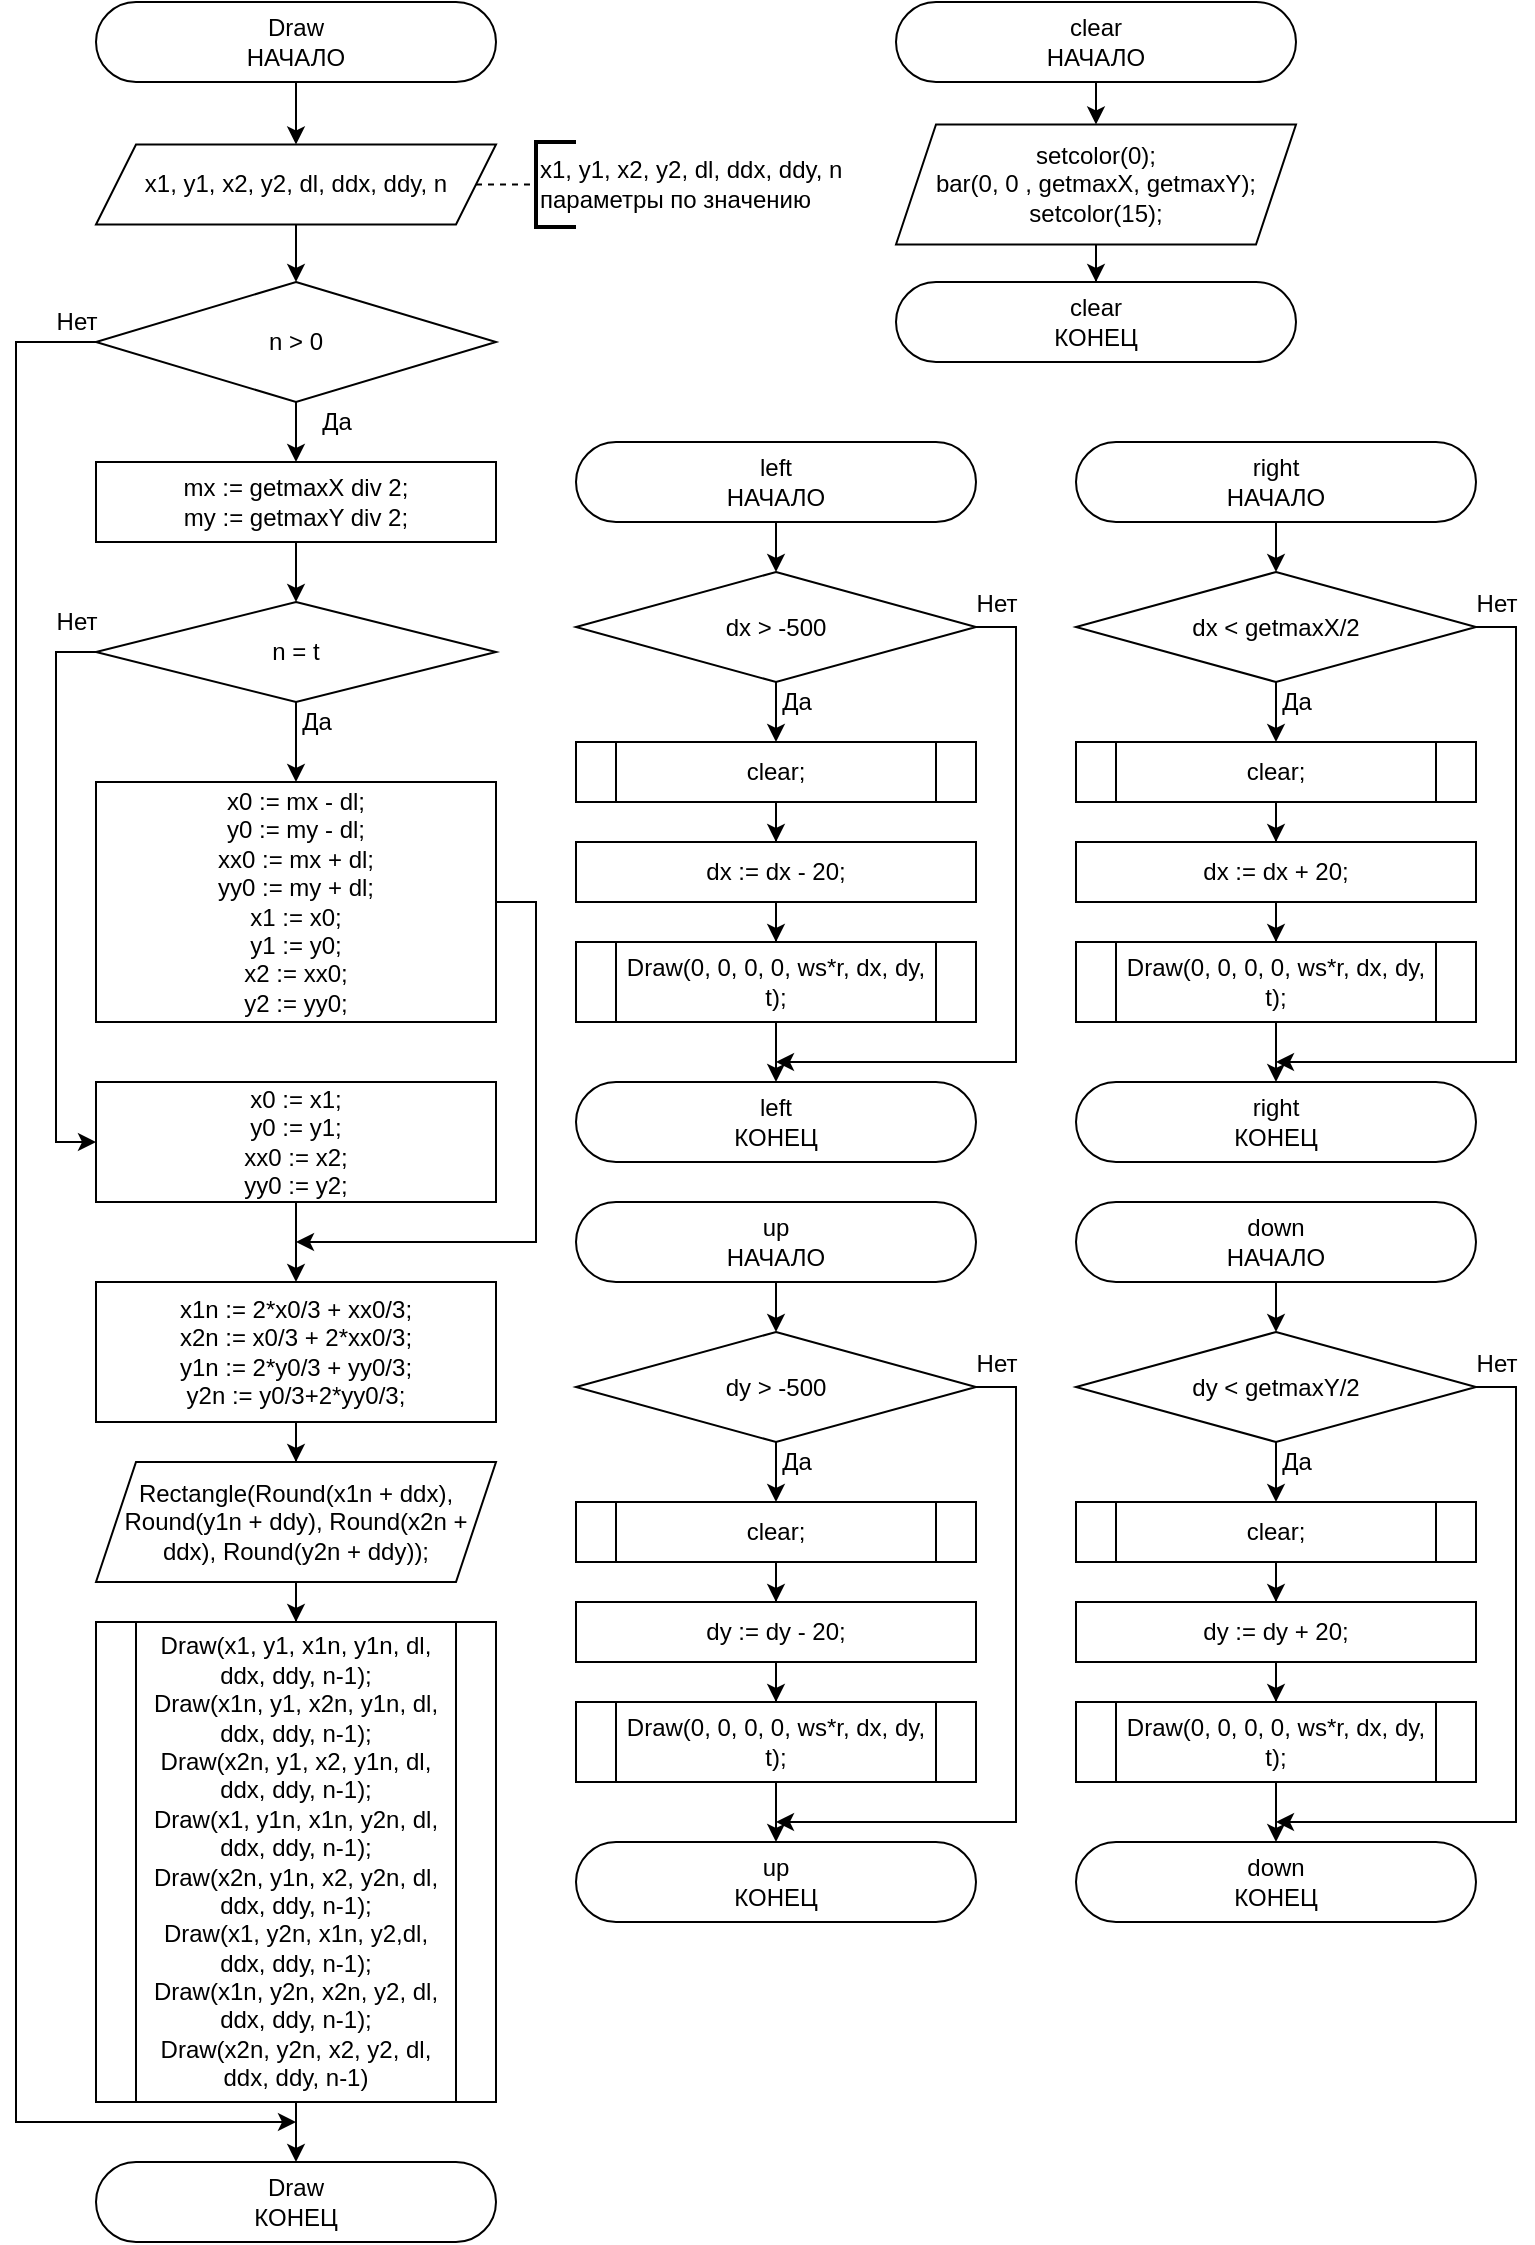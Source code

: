 <mxfile version="14.5.3" type="device"><diagram id="C5RBs43oDa-KdzZeNtuy" name="Page-1"><mxGraphModel dx="1102" dy="614" grid="1" gridSize="10" guides="1" tooltips="1" connect="1" arrows="1" fold="1" page="1" pageScale="1" pageWidth="827" pageHeight="1169" math="0" shadow="0"><root><mxCell id="WIyWlLk6GJQsqaUBKTNV-0"/><mxCell id="WIyWlLk6GJQsqaUBKTNV-1" parent="WIyWlLk6GJQsqaUBKTNV-0"/><mxCell id="2htPpGdkUqzh-89bZTGP-4" value="" style="edgeStyle=orthogonalEdgeStyle;rounded=0;orthogonalLoop=1;jettySize=auto;html=1;fontSize=12;" edge="1" parent="WIyWlLk6GJQsqaUBKTNV-1" source="2htPpGdkUqzh-89bZTGP-0" target="2htPpGdkUqzh-89bZTGP-1"><mxGeometry relative="1" as="geometry"/></mxCell><mxCell id="2htPpGdkUqzh-89bZTGP-0" value="Draw&lt;br style=&quot;font-size: 12px;&quot;&gt;НАЧАЛО" style="rounded=1;whiteSpace=wrap;html=1;arcSize=50;strokeWidth=1;fontSize=12;" vertex="1" parent="WIyWlLk6GJQsqaUBKTNV-1"><mxGeometry x="80" y="40" width="200" height="40" as="geometry"/></mxCell><mxCell id="2htPpGdkUqzh-89bZTGP-6" value="" style="edgeStyle=orthogonalEdgeStyle;rounded=0;orthogonalLoop=1;jettySize=auto;html=1;fontSize=12;" edge="1" parent="WIyWlLk6GJQsqaUBKTNV-1" source="2htPpGdkUqzh-89bZTGP-1" target="2htPpGdkUqzh-89bZTGP-5"><mxGeometry relative="1" as="geometry"/></mxCell><mxCell id="2htPpGdkUqzh-89bZTGP-1" value="x1, y1, x2, y2, dl, ddx, ddy, n" style="shape=parallelogram;perimeter=parallelogramPerimeter;whiteSpace=wrap;html=1;fixedSize=1;fontSize=12;" vertex="1" parent="WIyWlLk6GJQsqaUBKTNV-1"><mxGeometry x="80" y="111.25" width="200" height="40" as="geometry"/></mxCell><mxCell id="2htPpGdkUqzh-89bZTGP-2" value="" style="endArrow=none;dashed=1;html=1;exitX=1;exitY=0.5;exitDx=0;exitDy=0;fontSize=12;" edge="1" parent="WIyWlLk6GJQsqaUBKTNV-1"><mxGeometry width="50" height="50" relative="1" as="geometry"><mxPoint x="270" y="131.25" as="sourcePoint"/><mxPoint x="300" y="131.25" as="targetPoint"/></mxGeometry></mxCell><mxCell id="2htPpGdkUqzh-89bZTGP-3" value="x1, y1, x2, y2, dl, ddx, ddy, n&lt;br style=&quot;font-size: 12px;&quot;&gt;параметры по значению" style="strokeWidth=2;html=1;shape=mxgraph.flowchart.annotation_1;align=left;pointerEvents=1;fontSize=12;" vertex="1" parent="WIyWlLk6GJQsqaUBKTNV-1"><mxGeometry x="300" y="110" width="20" height="42.5" as="geometry"/></mxCell><mxCell id="2htPpGdkUqzh-89bZTGP-8" value="Да" style="edgeStyle=orthogonalEdgeStyle;rounded=0;orthogonalLoop=1;jettySize=auto;html=1;fontSize=12;" edge="1" parent="WIyWlLk6GJQsqaUBKTNV-1" source="2htPpGdkUqzh-89bZTGP-5" target="2htPpGdkUqzh-89bZTGP-7"><mxGeometry x="0.2" y="20" relative="1" as="geometry"><mxPoint as="offset"/></mxGeometry></mxCell><mxCell id="2htPpGdkUqzh-89bZTGP-26" value="Нет" style="edgeStyle=orthogonalEdgeStyle;rounded=0;orthogonalLoop=1;jettySize=auto;html=1;fontSize=12;exitX=0;exitY=0.5;exitDx=0;exitDy=0;" edge="1" parent="WIyWlLk6GJQsqaUBKTNV-1" source="2htPpGdkUqzh-89bZTGP-5"><mxGeometry x="-0.981" y="-10" relative="1" as="geometry"><mxPoint x="180" y="1100" as="targetPoint"/><Array as="points"><mxPoint x="40" y="210"/><mxPoint x="40" y="1100"/></Array><mxPoint as="offset"/></mxGeometry></mxCell><mxCell id="2htPpGdkUqzh-89bZTGP-5" value="n &amp;gt; 0" style="rhombus;whiteSpace=wrap;html=1;fontSize=12;" vertex="1" parent="WIyWlLk6GJQsqaUBKTNV-1"><mxGeometry x="80" y="180" width="200" height="60" as="geometry"/></mxCell><mxCell id="2htPpGdkUqzh-89bZTGP-10" value="" style="edgeStyle=orthogonalEdgeStyle;rounded=0;orthogonalLoop=1;jettySize=auto;html=1;fontSize=12;" edge="1" parent="WIyWlLk6GJQsqaUBKTNV-1" source="2htPpGdkUqzh-89bZTGP-7" target="2htPpGdkUqzh-89bZTGP-9"><mxGeometry relative="1" as="geometry"/></mxCell><mxCell id="2htPpGdkUqzh-89bZTGP-7" value="mx := getmaxX div 2;&#10;my := getmaxY div 2;" style="whiteSpace=wrap;html=1;fontSize=12;" vertex="1" parent="WIyWlLk6GJQsqaUBKTNV-1"><mxGeometry x="80" y="270" width="200" height="40" as="geometry"/></mxCell><mxCell id="2htPpGdkUqzh-89bZTGP-12" value="Да" style="edgeStyle=orthogonalEdgeStyle;rounded=0;orthogonalLoop=1;jettySize=auto;html=1;fontSize=12;" edge="1" parent="WIyWlLk6GJQsqaUBKTNV-1" source="2htPpGdkUqzh-89bZTGP-9" target="2htPpGdkUqzh-89bZTGP-11"><mxGeometry x="-0.5" y="10" relative="1" as="geometry"><mxPoint as="offset"/></mxGeometry></mxCell><mxCell id="2htPpGdkUqzh-89bZTGP-14" value="Нет" style="edgeStyle=orthogonalEdgeStyle;rounded=0;orthogonalLoop=1;jettySize=auto;html=1;fontSize=12;exitX=0;exitY=0.5;exitDx=0;exitDy=0;entryX=0;entryY=0.5;entryDx=0;entryDy=0;" edge="1" parent="WIyWlLk6GJQsqaUBKTNV-1" source="2htPpGdkUqzh-89bZTGP-9" target="2htPpGdkUqzh-89bZTGP-13"><mxGeometry x="-0.93" y="-15" relative="1" as="geometry"><Array as="points"><mxPoint x="60" y="365"/><mxPoint x="60" y="610"/></Array><mxPoint as="offset"/></mxGeometry></mxCell><mxCell id="2htPpGdkUqzh-89bZTGP-9" value="n = t" style="rhombus;whiteSpace=wrap;html=1;fontSize=12;" vertex="1" parent="WIyWlLk6GJQsqaUBKTNV-1"><mxGeometry x="80" y="340" width="200" height="50" as="geometry"/></mxCell><mxCell id="2htPpGdkUqzh-89bZTGP-18" value="" style="edgeStyle=orthogonalEdgeStyle;rounded=0;orthogonalLoop=1;jettySize=auto;html=1;fontSize=12;exitX=1;exitY=0.5;exitDx=0;exitDy=0;" edge="1" parent="WIyWlLk6GJQsqaUBKTNV-1" source="2htPpGdkUqzh-89bZTGP-11"><mxGeometry relative="1" as="geometry"><mxPoint x="180" y="660" as="targetPoint"/><Array as="points"><mxPoint x="300" y="490"/><mxPoint x="300" y="660"/></Array></mxGeometry></mxCell><mxCell id="2htPpGdkUqzh-89bZTGP-11" value="&lt;div style=&quot;font-size: 12px;&quot;&gt;x0 := mx - dl;&lt;/div&gt;&lt;div style=&quot;font-size: 12px;&quot;&gt;&lt;span style=&quot;font-size: 12px;&quot;&gt;&#9;&lt;/span&gt;y0 := my - dl;&lt;/div&gt;&lt;div style=&quot;font-size: 12px;&quot;&gt;&lt;span style=&quot;font-size: 12px;&quot;&gt;&#9;&lt;/span&gt;xx0 := mx + dl;&lt;/div&gt;&lt;div style=&quot;font-size: 12px;&quot;&gt;&lt;span style=&quot;font-size: 12px;&quot;&gt;&#9;&lt;/span&gt;yy0 := my + dl;&lt;/div&gt;&lt;div style=&quot;font-size: 12px;&quot;&gt;&lt;span style=&quot;font-size: 12px;&quot;&gt;&#9;&lt;/span&gt;x1 := x0;&lt;/div&gt;&lt;div style=&quot;font-size: 12px;&quot;&gt;&lt;span style=&quot;font-size: 12px;&quot;&gt;&#9;&lt;/span&gt;y1 := y0;&lt;/div&gt;&lt;div style=&quot;font-size: 12px;&quot;&gt;&lt;span style=&quot;font-size: 12px;&quot;&gt;&#9;&lt;/span&gt;x2 := xx0;&lt;/div&gt;&lt;div style=&quot;font-size: 12px;&quot;&gt;&lt;span style=&quot;font-size: 12px;&quot;&gt;&#9;&lt;/span&gt;y2 := yy0;&lt;/div&gt;" style="whiteSpace=wrap;html=1;fontSize=12;" vertex="1" parent="WIyWlLk6GJQsqaUBKTNV-1"><mxGeometry x="80" y="430" width="200" height="120" as="geometry"/></mxCell><mxCell id="2htPpGdkUqzh-89bZTGP-16" value="" style="edgeStyle=orthogonalEdgeStyle;rounded=0;orthogonalLoop=1;jettySize=auto;html=1;fontSize=12;" edge="1" parent="WIyWlLk6GJQsqaUBKTNV-1" source="2htPpGdkUqzh-89bZTGP-13" target="2htPpGdkUqzh-89bZTGP-15"><mxGeometry relative="1" as="geometry"/></mxCell><mxCell id="2htPpGdkUqzh-89bZTGP-13" value="&lt;div&gt;x0 := x1;&lt;/div&gt;&lt;div&gt;&lt;span&gt;&#9;&lt;/span&gt;y0 := y1;&lt;/div&gt;&lt;div&gt;&lt;span&gt;&#9;&lt;/span&gt;xx0 := x2;&lt;/div&gt;&lt;div&gt;&lt;span&gt;&#9;&lt;/span&gt;yy0 := y2;&lt;/div&gt;" style="whiteSpace=wrap;html=1;" vertex="1" parent="WIyWlLk6GJQsqaUBKTNV-1"><mxGeometry x="80" y="580" width="200" height="60" as="geometry"/></mxCell><mxCell id="2htPpGdkUqzh-89bZTGP-20" value="" style="edgeStyle=orthogonalEdgeStyle;rounded=0;orthogonalLoop=1;jettySize=auto;html=1;fontSize=12;" edge="1" parent="WIyWlLk6GJQsqaUBKTNV-1" source="2htPpGdkUqzh-89bZTGP-15" target="2htPpGdkUqzh-89bZTGP-19"><mxGeometry relative="1" as="geometry"/></mxCell><mxCell id="2htPpGdkUqzh-89bZTGP-15" value="&lt;div&gt;x1n := 2*x0/3 + xx0/3;&lt;/div&gt;&lt;div&gt;x2n := x0/3 + 2*xx0/3;&lt;/div&gt;&lt;div&gt;y1n := 2*y0/3 + yy0/3;&lt;/div&gt;&lt;div&gt;y2n := y0/3+2*yy0/3;&lt;/div&gt;" style="whiteSpace=wrap;html=1;" vertex="1" parent="WIyWlLk6GJQsqaUBKTNV-1"><mxGeometry x="80" y="680" width="200" height="70" as="geometry"/></mxCell><mxCell id="2htPpGdkUqzh-89bZTGP-22" value="" style="edgeStyle=orthogonalEdgeStyle;rounded=0;orthogonalLoop=1;jettySize=auto;html=1;fontSize=12;" edge="1" parent="WIyWlLk6GJQsqaUBKTNV-1" source="2htPpGdkUqzh-89bZTGP-19" target="2htPpGdkUqzh-89bZTGP-21"><mxGeometry relative="1" as="geometry"/></mxCell><mxCell id="2htPpGdkUqzh-89bZTGP-19" value="Rectangle(Round(x1n + ddx), Round(y1n + ddy), Round(x2n + ddx), Round(y2n + ddy));" style="shape=parallelogram;perimeter=parallelogramPerimeter;whiteSpace=wrap;html=1;fixedSize=1;" vertex="1" parent="WIyWlLk6GJQsqaUBKTNV-1"><mxGeometry x="80" y="770" width="200" height="60" as="geometry"/></mxCell><mxCell id="2htPpGdkUqzh-89bZTGP-24" value="" style="edgeStyle=orthogonalEdgeStyle;rounded=0;orthogonalLoop=1;jettySize=auto;html=1;fontSize=12;" edge="1" parent="WIyWlLk6GJQsqaUBKTNV-1" source="2htPpGdkUqzh-89bZTGP-21" target="2htPpGdkUqzh-89bZTGP-23"><mxGeometry relative="1" as="geometry"/></mxCell><mxCell id="2htPpGdkUqzh-89bZTGP-21" value="&lt;div&gt;Draw(x1, y1, x1n, y1n, dl, ddx, ddy, n-1);&lt;/div&gt;&lt;div&gt;Draw(x1n, y1, x2n, y1n, dl, ddx, ddy, n-1);&lt;/div&gt;&lt;div&gt;Draw(x2n, y1, x2, y1n, dl, ddx, ddy, n-1);&lt;/div&gt;&lt;div&gt;Draw(x1, y1n, x1n, y2n, dl, ddx, ddy, n-1);&lt;/div&gt;&lt;div&gt;Draw(x2n, y1n, x2, y2n, dl, ddx, ddy, n-1);&lt;/div&gt;&lt;div&gt;Draw(x1, y2n, x1n, y2,dl, ddx, ddy, n-1);&lt;/div&gt;&lt;div&gt;Draw(x1n, y2n, x2n, y2, dl, ddx, ddy, n-1);&lt;/div&gt;&lt;div&gt;Draw(x2n, y2n, x2, y2, dl, ddx, ddy, n-1)&lt;/div&gt;" style="shape=process;whiteSpace=wrap;html=1;backgroundOutline=1;" vertex="1" parent="WIyWlLk6GJQsqaUBKTNV-1"><mxGeometry x="80" y="850" width="200" height="240" as="geometry"/></mxCell><mxCell id="2htPpGdkUqzh-89bZTGP-23" value="Draw&lt;br style=&quot;font-size: 12px&quot;&gt;КОНЕЦ" style="rounded=1;whiteSpace=wrap;html=1;arcSize=50;strokeWidth=1;fontSize=12;" vertex="1" parent="WIyWlLk6GJQsqaUBKTNV-1"><mxGeometry x="80" y="1120" width="200" height="40" as="geometry"/></mxCell><mxCell id="2htPpGdkUqzh-89bZTGP-29" value="" style="edgeStyle=orthogonalEdgeStyle;rounded=0;orthogonalLoop=1;jettySize=auto;html=1;fontSize=12;" edge="1" parent="WIyWlLk6GJQsqaUBKTNV-1" source="2htPpGdkUqzh-89bZTGP-27" target="2htPpGdkUqzh-89bZTGP-28"><mxGeometry relative="1" as="geometry"/></mxCell><mxCell id="2htPpGdkUqzh-89bZTGP-27" value="clear&lt;br style=&quot;font-size: 12px&quot;&gt;НАЧАЛО" style="rounded=1;whiteSpace=wrap;html=1;arcSize=50;strokeWidth=1;fontSize=12;" vertex="1" parent="WIyWlLk6GJQsqaUBKTNV-1"><mxGeometry x="480" y="40" width="200" height="40" as="geometry"/></mxCell><mxCell id="2htPpGdkUqzh-89bZTGP-32" value="" style="edgeStyle=orthogonalEdgeStyle;rounded=0;orthogonalLoop=1;jettySize=auto;html=1;fontSize=12;" edge="1" parent="WIyWlLk6GJQsqaUBKTNV-1" source="2htPpGdkUqzh-89bZTGP-28" target="2htPpGdkUqzh-89bZTGP-31"><mxGeometry relative="1" as="geometry"/></mxCell><mxCell id="2htPpGdkUqzh-89bZTGP-28" value="&lt;div&gt;setcolor(0);&lt;/div&gt;&lt;div&gt;bar(0, 0 , getmaxX, getmaxY);&lt;/div&gt;&lt;div&gt;setcolor(15);&lt;/div&gt;" style="shape=parallelogram;perimeter=parallelogramPerimeter;whiteSpace=wrap;html=1;fixedSize=1;fontSize=12;" vertex="1" parent="WIyWlLk6GJQsqaUBKTNV-1"><mxGeometry x="480" y="101.25" width="200" height="60" as="geometry"/></mxCell><mxCell id="2htPpGdkUqzh-89bZTGP-31" value="clear&lt;br style=&quot;font-size: 12px&quot;&gt;КОНЕЦ" style="rounded=1;whiteSpace=wrap;html=1;arcSize=50;strokeWidth=1;fontSize=12;" vertex="1" parent="WIyWlLk6GJQsqaUBKTNV-1"><mxGeometry x="480" y="180" width="200" height="40" as="geometry"/></mxCell><mxCell id="2htPpGdkUqzh-89bZTGP-35" value="" style="edgeStyle=orthogonalEdgeStyle;rounded=0;orthogonalLoop=1;jettySize=auto;html=1;fontSize=12;" edge="1" parent="WIyWlLk6GJQsqaUBKTNV-1" source="2htPpGdkUqzh-89bZTGP-33" target="2htPpGdkUqzh-89bZTGP-34"><mxGeometry relative="1" as="geometry"/></mxCell><mxCell id="2htPpGdkUqzh-89bZTGP-33" value="left&lt;br style=&quot;font-size: 12px&quot;&gt;НАЧАЛО" style="rounded=1;whiteSpace=wrap;html=1;arcSize=50;strokeWidth=1;fontSize=12;" vertex="1" parent="WIyWlLk6GJQsqaUBKTNV-1"><mxGeometry x="320" y="260" width="200" height="40" as="geometry"/></mxCell><mxCell id="2htPpGdkUqzh-89bZTGP-37" value="Да" style="edgeStyle=orthogonalEdgeStyle;rounded=0;orthogonalLoop=1;jettySize=auto;html=1;fontSize=12;" edge="1" parent="WIyWlLk6GJQsqaUBKTNV-1" source="2htPpGdkUqzh-89bZTGP-34" target="2htPpGdkUqzh-89bZTGP-36"><mxGeometry x="0.2" y="10" relative="1" as="geometry"><mxPoint as="offset"/></mxGeometry></mxCell><mxCell id="2htPpGdkUqzh-89bZTGP-46" value="Нет" style="edgeStyle=orthogonalEdgeStyle;rounded=0;orthogonalLoop=1;jettySize=auto;html=1;fontSize=12;exitX=1;exitY=0.5;exitDx=0;exitDy=0;" edge="1" parent="WIyWlLk6GJQsqaUBKTNV-1" source="2htPpGdkUqzh-89bZTGP-34"><mxGeometry x="-0.944" y="13" relative="1" as="geometry"><mxPoint x="420" y="570" as="targetPoint"/><Array as="points"><mxPoint x="540" y="353"/><mxPoint x="540" y="570"/></Array><mxPoint y="1" as="offset"/></mxGeometry></mxCell><mxCell id="2htPpGdkUqzh-89bZTGP-34" value="dx &amp;gt; -500" style="rhombus;whiteSpace=wrap;html=1;fontSize=12;" vertex="1" parent="WIyWlLk6GJQsqaUBKTNV-1"><mxGeometry x="320" y="325" width="200" height="55" as="geometry"/></mxCell><mxCell id="2htPpGdkUqzh-89bZTGP-39" value="" style="edgeStyle=orthogonalEdgeStyle;rounded=0;orthogonalLoop=1;jettySize=auto;html=1;fontSize=12;" edge="1" parent="WIyWlLk6GJQsqaUBKTNV-1" source="2htPpGdkUqzh-89bZTGP-36" target="2htPpGdkUqzh-89bZTGP-38"><mxGeometry relative="1" as="geometry"/></mxCell><mxCell id="2htPpGdkUqzh-89bZTGP-36" value="clear;" style="shape=process;whiteSpace=wrap;html=1;backgroundOutline=1;" vertex="1" parent="WIyWlLk6GJQsqaUBKTNV-1"><mxGeometry x="320" y="410" width="200" height="30" as="geometry"/></mxCell><mxCell id="2htPpGdkUqzh-89bZTGP-42" value="" style="edgeStyle=orthogonalEdgeStyle;rounded=0;orthogonalLoop=1;jettySize=auto;html=1;fontSize=12;" edge="1" parent="WIyWlLk6GJQsqaUBKTNV-1" source="2htPpGdkUqzh-89bZTGP-38" target="2htPpGdkUqzh-89bZTGP-41"><mxGeometry relative="1" as="geometry"/></mxCell><mxCell id="2htPpGdkUqzh-89bZTGP-38" value="dx := dx - 20;" style="whiteSpace=wrap;html=1;" vertex="1" parent="WIyWlLk6GJQsqaUBKTNV-1"><mxGeometry x="320" y="460" width="200" height="30" as="geometry"/></mxCell><mxCell id="2htPpGdkUqzh-89bZTGP-44" value="" style="edgeStyle=orthogonalEdgeStyle;rounded=0;orthogonalLoop=1;jettySize=auto;html=1;fontSize=12;" edge="1" parent="WIyWlLk6GJQsqaUBKTNV-1" source="2htPpGdkUqzh-89bZTGP-41" target="2htPpGdkUqzh-89bZTGP-43"><mxGeometry relative="1" as="geometry"/></mxCell><mxCell id="2htPpGdkUqzh-89bZTGP-41" value="Draw(0, 0, 0, 0, ws*r, dx, dy, t);" style="shape=process;whiteSpace=wrap;html=1;backgroundOutline=1;" vertex="1" parent="WIyWlLk6GJQsqaUBKTNV-1"><mxGeometry x="320" y="510" width="200" height="40" as="geometry"/></mxCell><mxCell id="2htPpGdkUqzh-89bZTGP-43" value="left&lt;br style=&quot;font-size: 12px&quot;&gt;КОНЕЦ" style="rounded=1;whiteSpace=wrap;html=1;arcSize=50;strokeWidth=1;fontSize=12;" vertex="1" parent="WIyWlLk6GJQsqaUBKTNV-1"><mxGeometry x="320" y="580" width="200" height="40" as="geometry"/></mxCell><mxCell id="2htPpGdkUqzh-89bZTGP-47" value="" style="edgeStyle=orthogonalEdgeStyle;rounded=0;orthogonalLoop=1;jettySize=auto;html=1;fontSize=12;" edge="1" parent="WIyWlLk6GJQsqaUBKTNV-1" source="2htPpGdkUqzh-89bZTGP-48" target="2htPpGdkUqzh-89bZTGP-51"><mxGeometry relative="1" as="geometry"/></mxCell><mxCell id="2htPpGdkUqzh-89bZTGP-48" value="right&lt;br style=&quot;font-size: 12px&quot;&gt;НАЧАЛО" style="rounded=1;whiteSpace=wrap;html=1;arcSize=50;strokeWidth=1;fontSize=12;" vertex="1" parent="WIyWlLk6GJQsqaUBKTNV-1"><mxGeometry x="570" y="260" width="200" height="40" as="geometry"/></mxCell><mxCell id="2htPpGdkUqzh-89bZTGP-49" value="Да" style="edgeStyle=orthogonalEdgeStyle;rounded=0;orthogonalLoop=1;jettySize=auto;html=1;fontSize=12;" edge="1" parent="WIyWlLk6GJQsqaUBKTNV-1" source="2htPpGdkUqzh-89bZTGP-51" target="2htPpGdkUqzh-89bZTGP-53"><mxGeometry x="0.2" y="10" relative="1" as="geometry"><mxPoint as="offset"/></mxGeometry></mxCell><mxCell id="2htPpGdkUqzh-89bZTGP-50" value="Нет" style="edgeStyle=orthogonalEdgeStyle;rounded=0;orthogonalLoop=1;jettySize=auto;html=1;fontSize=12;exitX=1;exitY=0.5;exitDx=0;exitDy=0;" edge="1" parent="WIyWlLk6GJQsqaUBKTNV-1" source="2htPpGdkUqzh-89bZTGP-51"><mxGeometry x="-0.944" y="13" relative="1" as="geometry"><mxPoint x="670" y="570" as="targetPoint"/><Array as="points"><mxPoint x="790" y="353"/><mxPoint x="790" y="570"/></Array><mxPoint y="1" as="offset"/></mxGeometry></mxCell><mxCell id="2htPpGdkUqzh-89bZTGP-51" value="dx &amp;lt; getmaxX/2" style="rhombus;whiteSpace=wrap;html=1;fontSize=12;" vertex="1" parent="WIyWlLk6GJQsqaUBKTNV-1"><mxGeometry x="570" y="325" width="200" height="55" as="geometry"/></mxCell><mxCell id="2htPpGdkUqzh-89bZTGP-52" value="" style="edgeStyle=orthogonalEdgeStyle;rounded=0;orthogonalLoop=1;jettySize=auto;html=1;fontSize=12;" edge="1" parent="WIyWlLk6GJQsqaUBKTNV-1" source="2htPpGdkUqzh-89bZTGP-53" target="2htPpGdkUqzh-89bZTGP-55"><mxGeometry relative="1" as="geometry"/></mxCell><mxCell id="2htPpGdkUqzh-89bZTGP-53" value="clear;" style="shape=process;whiteSpace=wrap;html=1;backgroundOutline=1;" vertex="1" parent="WIyWlLk6GJQsqaUBKTNV-1"><mxGeometry x="570" y="410" width="200" height="30" as="geometry"/></mxCell><mxCell id="2htPpGdkUqzh-89bZTGP-54" value="" style="edgeStyle=orthogonalEdgeStyle;rounded=0;orthogonalLoop=1;jettySize=auto;html=1;fontSize=12;" edge="1" parent="WIyWlLk6GJQsqaUBKTNV-1" source="2htPpGdkUqzh-89bZTGP-55" target="2htPpGdkUqzh-89bZTGP-57"><mxGeometry relative="1" as="geometry"/></mxCell><mxCell id="2htPpGdkUqzh-89bZTGP-55" value="dx := dx + 20;" style="whiteSpace=wrap;html=1;" vertex="1" parent="WIyWlLk6GJQsqaUBKTNV-1"><mxGeometry x="570" y="460" width="200" height="30" as="geometry"/></mxCell><mxCell id="2htPpGdkUqzh-89bZTGP-56" value="" style="edgeStyle=orthogonalEdgeStyle;rounded=0;orthogonalLoop=1;jettySize=auto;html=1;fontSize=12;" edge="1" parent="WIyWlLk6GJQsqaUBKTNV-1" source="2htPpGdkUqzh-89bZTGP-57" target="2htPpGdkUqzh-89bZTGP-58"><mxGeometry relative="1" as="geometry"/></mxCell><mxCell id="2htPpGdkUqzh-89bZTGP-57" value="Draw(0, 0, 0, 0, ws*r, dx, dy, t);" style="shape=process;whiteSpace=wrap;html=1;backgroundOutline=1;" vertex="1" parent="WIyWlLk6GJQsqaUBKTNV-1"><mxGeometry x="570" y="510" width="200" height="40" as="geometry"/></mxCell><mxCell id="2htPpGdkUqzh-89bZTGP-58" value="right&lt;br style=&quot;font-size: 12px&quot;&gt;КОНЕЦ" style="rounded=1;whiteSpace=wrap;html=1;arcSize=50;strokeWidth=1;fontSize=12;" vertex="1" parent="WIyWlLk6GJQsqaUBKTNV-1"><mxGeometry x="570" y="580" width="200" height="40" as="geometry"/></mxCell><mxCell id="2htPpGdkUqzh-89bZTGP-59" value="" style="edgeStyle=orthogonalEdgeStyle;rounded=0;orthogonalLoop=1;jettySize=auto;html=1;fontSize=12;" edge="1" parent="WIyWlLk6GJQsqaUBKTNV-1" source="2htPpGdkUqzh-89bZTGP-60" target="2htPpGdkUqzh-89bZTGP-63"><mxGeometry relative="1" as="geometry"/></mxCell><mxCell id="2htPpGdkUqzh-89bZTGP-60" value="up&lt;br style=&quot;font-size: 12px&quot;&gt;НАЧАЛО" style="rounded=1;whiteSpace=wrap;html=1;arcSize=50;strokeWidth=1;fontSize=12;" vertex="1" parent="WIyWlLk6GJQsqaUBKTNV-1"><mxGeometry x="320" y="640" width="200" height="40" as="geometry"/></mxCell><mxCell id="2htPpGdkUqzh-89bZTGP-61" value="Да" style="edgeStyle=orthogonalEdgeStyle;rounded=0;orthogonalLoop=1;jettySize=auto;html=1;fontSize=12;" edge="1" parent="WIyWlLk6GJQsqaUBKTNV-1" source="2htPpGdkUqzh-89bZTGP-63" target="2htPpGdkUqzh-89bZTGP-65"><mxGeometry x="0.2" y="10" relative="1" as="geometry"><mxPoint as="offset"/></mxGeometry></mxCell><mxCell id="2htPpGdkUqzh-89bZTGP-62" value="Нет" style="edgeStyle=orthogonalEdgeStyle;rounded=0;orthogonalLoop=1;jettySize=auto;html=1;fontSize=12;exitX=1;exitY=0.5;exitDx=0;exitDy=0;" edge="1" parent="WIyWlLk6GJQsqaUBKTNV-1" source="2htPpGdkUqzh-89bZTGP-63"><mxGeometry x="-0.944" y="13" relative="1" as="geometry"><mxPoint x="420" y="950" as="targetPoint"/><Array as="points"><mxPoint x="540" y="733"/><mxPoint x="540" y="950"/></Array><mxPoint y="1" as="offset"/></mxGeometry></mxCell><mxCell id="2htPpGdkUqzh-89bZTGP-63" value="dy &amp;gt; -500" style="rhombus;whiteSpace=wrap;html=1;fontSize=12;" vertex="1" parent="WIyWlLk6GJQsqaUBKTNV-1"><mxGeometry x="320" y="705" width="200" height="55" as="geometry"/></mxCell><mxCell id="2htPpGdkUqzh-89bZTGP-64" value="" style="edgeStyle=orthogonalEdgeStyle;rounded=0;orthogonalLoop=1;jettySize=auto;html=1;fontSize=12;" edge="1" parent="WIyWlLk6GJQsqaUBKTNV-1" source="2htPpGdkUqzh-89bZTGP-65" target="2htPpGdkUqzh-89bZTGP-67"><mxGeometry relative="1" as="geometry"/></mxCell><mxCell id="2htPpGdkUqzh-89bZTGP-65" value="clear;" style="shape=process;whiteSpace=wrap;html=1;backgroundOutline=1;" vertex="1" parent="WIyWlLk6GJQsqaUBKTNV-1"><mxGeometry x="320" y="790" width="200" height="30" as="geometry"/></mxCell><mxCell id="2htPpGdkUqzh-89bZTGP-66" value="" style="edgeStyle=orthogonalEdgeStyle;rounded=0;orthogonalLoop=1;jettySize=auto;html=1;fontSize=12;" edge="1" parent="WIyWlLk6GJQsqaUBKTNV-1" source="2htPpGdkUqzh-89bZTGP-67" target="2htPpGdkUqzh-89bZTGP-69"><mxGeometry relative="1" as="geometry"/></mxCell><mxCell id="2htPpGdkUqzh-89bZTGP-67" value="dy := dy - 20;" style="whiteSpace=wrap;html=1;" vertex="1" parent="WIyWlLk6GJQsqaUBKTNV-1"><mxGeometry x="320" y="840" width="200" height="30" as="geometry"/></mxCell><mxCell id="2htPpGdkUqzh-89bZTGP-68" value="" style="edgeStyle=orthogonalEdgeStyle;rounded=0;orthogonalLoop=1;jettySize=auto;html=1;fontSize=12;" edge="1" parent="WIyWlLk6GJQsqaUBKTNV-1" source="2htPpGdkUqzh-89bZTGP-69" target="2htPpGdkUqzh-89bZTGP-70"><mxGeometry relative="1" as="geometry"/></mxCell><mxCell id="2htPpGdkUqzh-89bZTGP-69" value="Draw(0, 0, 0, 0, ws*r, dx, dy, t);" style="shape=process;whiteSpace=wrap;html=1;backgroundOutline=1;" vertex="1" parent="WIyWlLk6GJQsqaUBKTNV-1"><mxGeometry x="320" y="890" width="200" height="40" as="geometry"/></mxCell><mxCell id="2htPpGdkUqzh-89bZTGP-70" value="up&lt;br style=&quot;font-size: 12px&quot;&gt;КОНЕЦ" style="rounded=1;whiteSpace=wrap;html=1;arcSize=50;strokeWidth=1;fontSize=12;" vertex="1" parent="WIyWlLk6GJQsqaUBKTNV-1"><mxGeometry x="320" y="960" width="200" height="40" as="geometry"/></mxCell><mxCell id="2htPpGdkUqzh-89bZTGP-71" value="" style="edgeStyle=orthogonalEdgeStyle;rounded=0;orthogonalLoop=1;jettySize=auto;html=1;fontSize=12;" edge="1" parent="WIyWlLk6GJQsqaUBKTNV-1" source="2htPpGdkUqzh-89bZTGP-72" target="2htPpGdkUqzh-89bZTGP-75"><mxGeometry relative="1" as="geometry"/></mxCell><mxCell id="2htPpGdkUqzh-89bZTGP-72" value="down&lt;br style=&quot;font-size: 12px&quot;&gt;НАЧАЛО" style="rounded=1;whiteSpace=wrap;html=1;arcSize=50;strokeWidth=1;fontSize=12;" vertex="1" parent="WIyWlLk6GJQsqaUBKTNV-1"><mxGeometry x="570" y="640" width="200" height="40" as="geometry"/></mxCell><mxCell id="2htPpGdkUqzh-89bZTGP-73" value="Да" style="edgeStyle=orthogonalEdgeStyle;rounded=0;orthogonalLoop=1;jettySize=auto;html=1;fontSize=12;" edge="1" parent="WIyWlLk6GJQsqaUBKTNV-1" source="2htPpGdkUqzh-89bZTGP-75" target="2htPpGdkUqzh-89bZTGP-77"><mxGeometry x="0.2" y="10" relative="1" as="geometry"><mxPoint as="offset"/></mxGeometry></mxCell><mxCell id="2htPpGdkUqzh-89bZTGP-74" value="Нет" style="edgeStyle=orthogonalEdgeStyle;rounded=0;orthogonalLoop=1;jettySize=auto;html=1;fontSize=12;exitX=1;exitY=0.5;exitDx=0;exitDy=0;" edge="1" parent="WIyWlLk6GJQsqaUBKTNV-1" source="2htPpGdkUqzh-89bZTGP-75"><mxGeometry x="-0.944" y="13" relative="1" as="geometry"><mxPoint x="670" y="950" as="targetPoint"/><Array as="points"><mxPoint x="790" y="733"/><mxPoint x="790" y="950"/></Array><mxPoint y="1" as="offset"/></mxGeometry></mxCell><mxCell id="2htPpGdkUqzh-89bZTGP-75" value="dy &amp;lt; getmaxY/2" style="rhombus;whiteSpace=wrap;html=1;fontSize=12;" vertex="1" parent="WIyWlLk6GJQsqaUBKTNV-1"><mxGeometry x="570" y="705" width="200" height="55" as="geometry"/></mxCell><mxCell id="2htPpGdkUqzh-89bZTGP-76" value="" style="edgeStyle=orthogonalEdgeStyle;rounded=0;orthogonalLoop=1;jettySize=auto;html=1;fontSize=12;" edge="1" parent="WIyWlLk6GJQsqaUBKTNV-1" source="2htPpGdkUqzh-89bZTGP-77" target="2htPpGdkUqzh-89bZTGP-79"><mxGeometry relative="1" as="geometry"/></mxCell><mxCell id="2htPpGdkUqzh-89bZTGP-77" value="clear;" style="shape=process;whiteSpace=wrap;html=1;backgroundOutline=1;" vertex="1" parent="WIyWlLk6GJQsqaUBKTNV-1"><mxGeometry x="570" y="790" width="200" height="30" as="geometry"/></mxCell><mxCell id="2htPpGdkUqzh-89bZTGP-78" value="" style="edgeStyle=orthogonalEdgeStyle;rounded=0;orthogonalLoop=1;jettySize=auto;html=1;fontSize=12;" edge="1" parent="WIyWlLk6GJQsqaUBKTNV-1" source="2htPpGdkUqzh-89bZTGP-79" target="2htPpGdkUqzh-89bZTGP-81"><mxGeometry relative="1" as="geometry"/></mxCell><mxCell id="2htPpGdkUqzh-89bZTGP-79" value="dy := dy + 20;" style="whiteSpace=wrap;html=1;" vertex="1" parent="WIyWlLk6GJQsqaUBKTNV-1"><mxGeometry x="570" y="840" width="200" height="30" as="geometry"/></mxCell><mxCell id="2htPpGdkUqzh-89bZTGP-80" value="" style="edgeStyle=orthogonalEdgeStyle;rounded=0;orthogonalLoop=1;jettySize=auto;html=1;fontSize=12;" edge="1" parent="WIyWlLk6GJQsqaUBKTNV-1" source="2htPpGdkUqzh-89bZTGP-81" target="2htPpGdkUqzh-89bZTGP-82"><mxGeometry relative="1" as="geometry"/></mxCell><mxCell id="2htPpGdkUqzh-89bZTGP-81" value="Draw(0, 0, 0, 0, ws*r, dx, dy, t);" style="shape=process;whiteSpace=wrap;html=1;backgroundOutline=1;" vertex="1" parent="WIyWlLk6GJQsqaUBKTNV-1"><mxGeometry x="570" y="890" width="200" height="40" as="geometry"/></mxCell><mxCell id="2htPpGdkUqzh-89bZTGP-82" value="down&lt;br style=&quot;font-size: 12px&quot;&gt;КОНЕЦ" style="rounded=1;whiteSpace=wrap;html=1;arcSize=50;strokeWidth=1;fontSize=12;" vertex="1" parent="WIyWlLk6GJQsqaUBKTNV-1"><mxGeometry x="570" y="960" width="200" height="40" as="geometry"/></mxCell></root></mxGraphModel></diagram></mxfile>